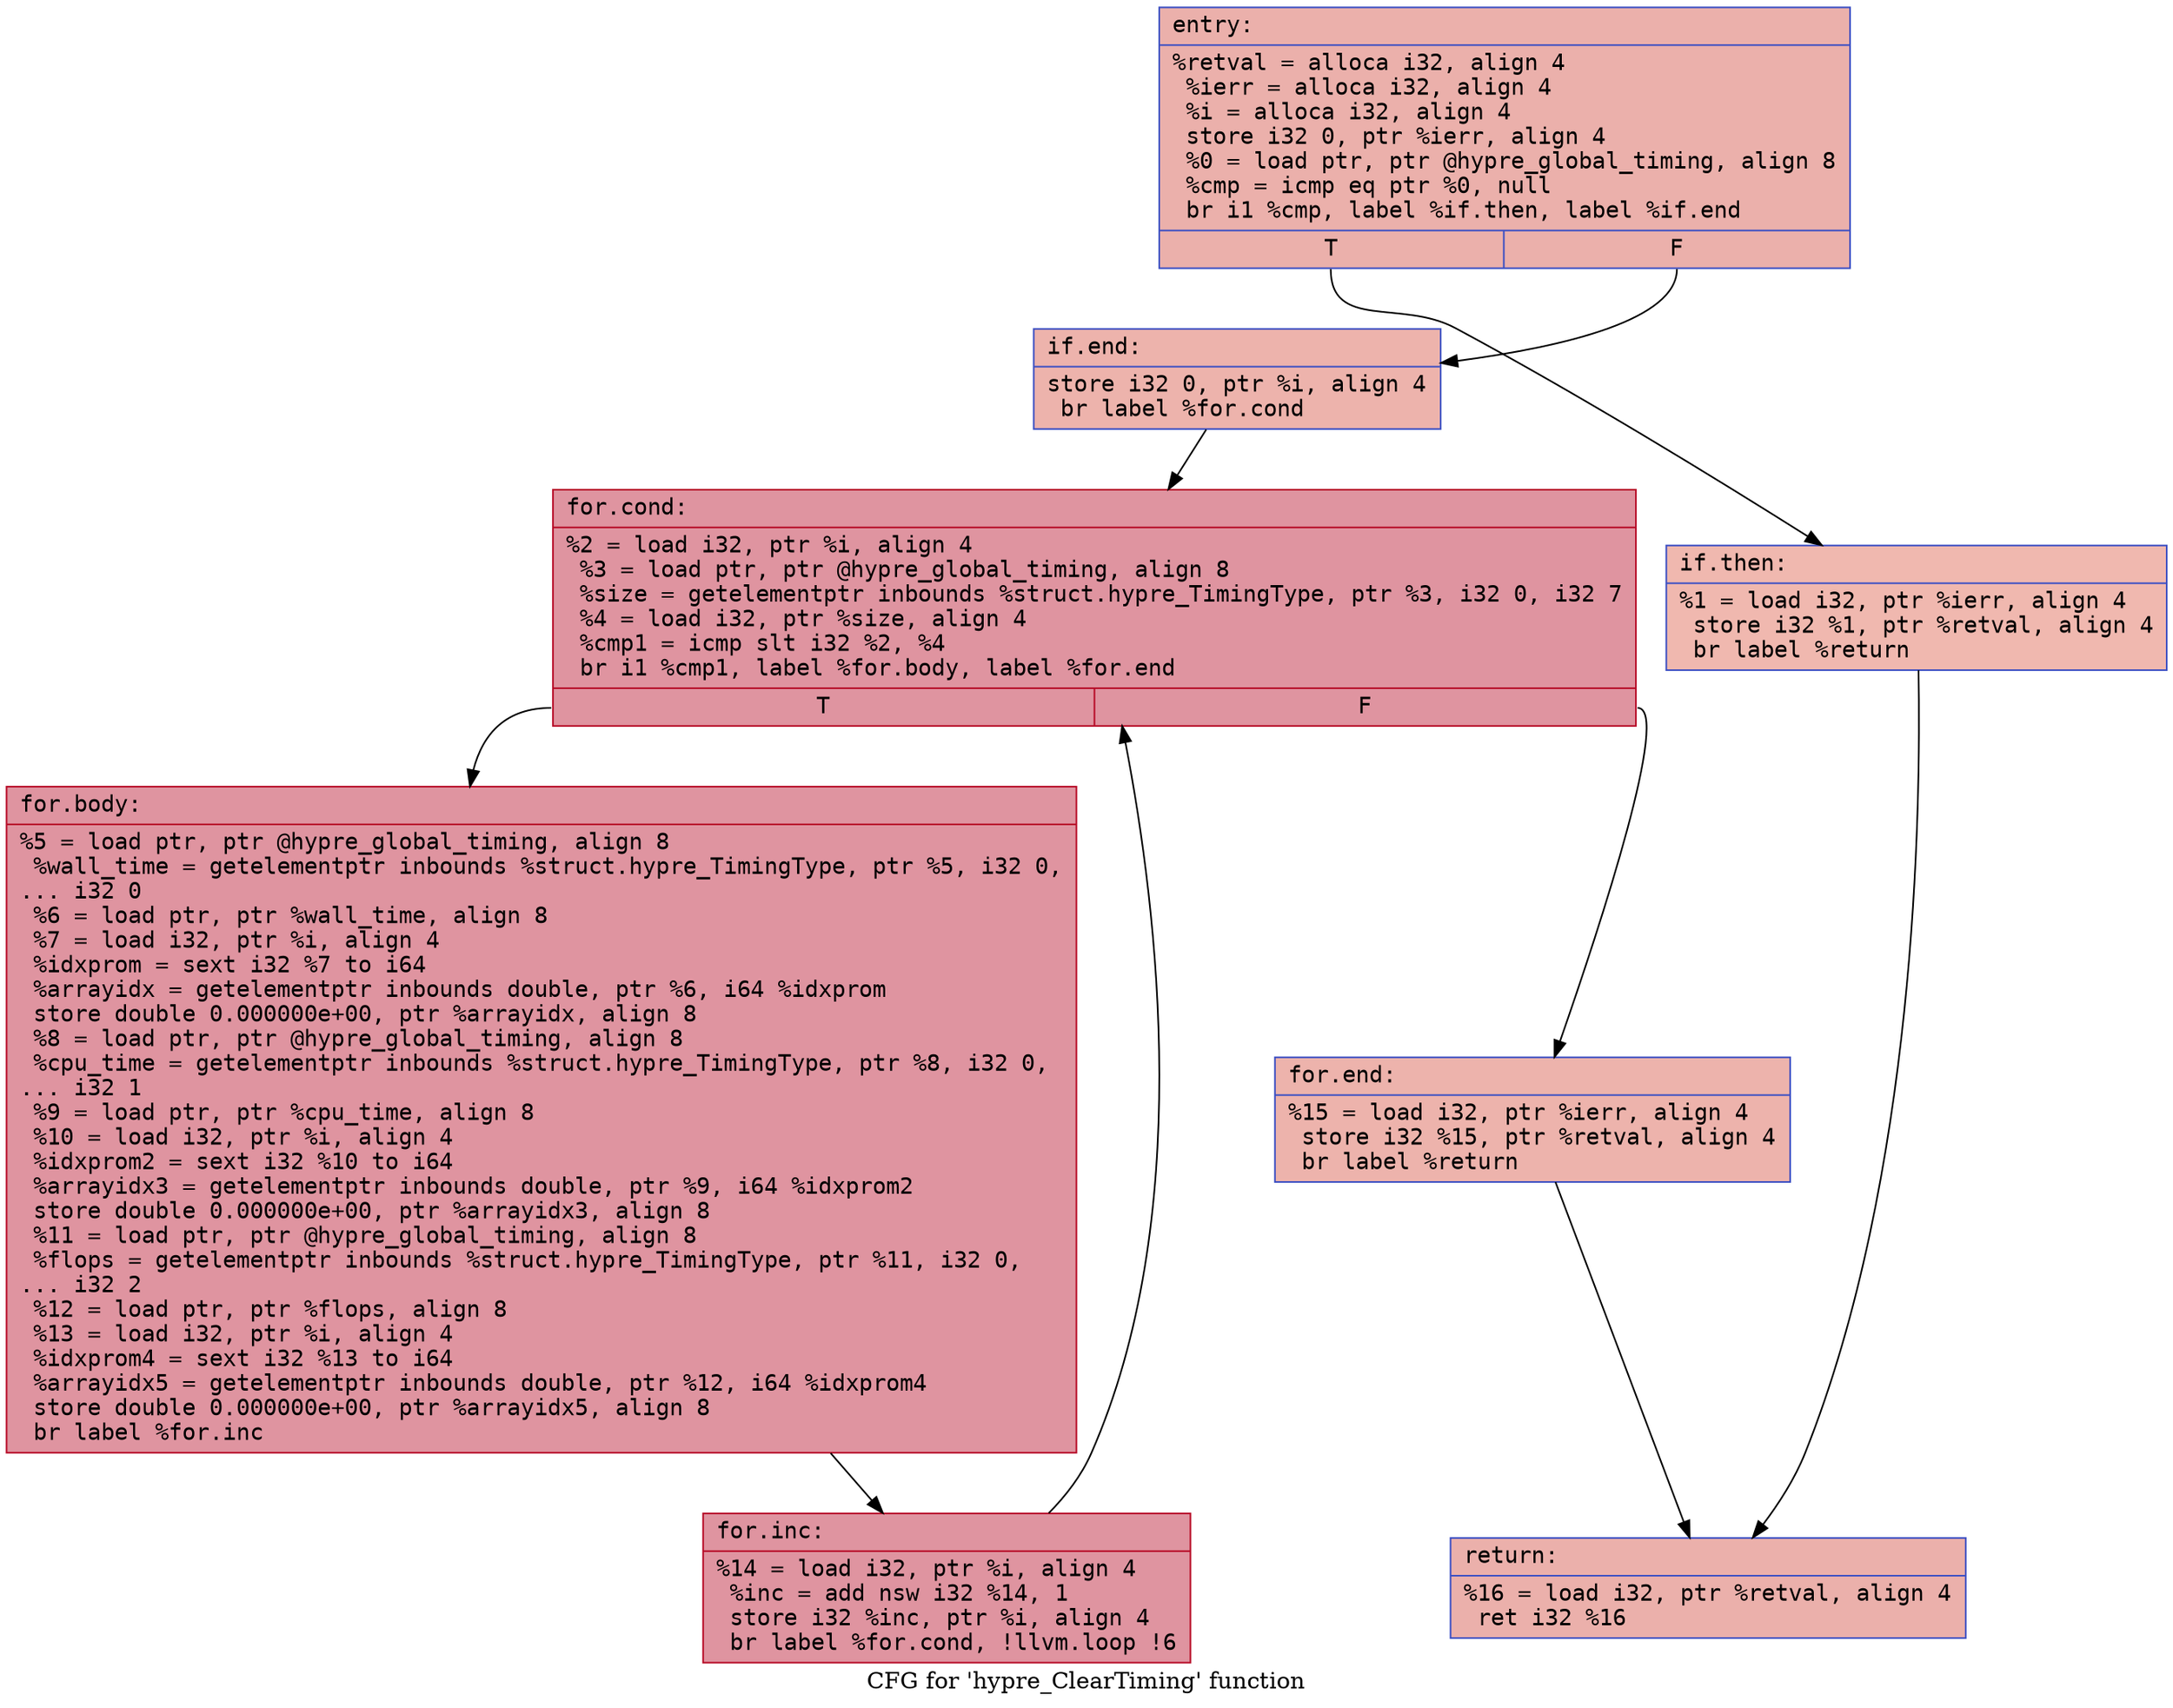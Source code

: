 digraph "CFG for 'hypre_ClearTiming' function" {
	label="CFG for 'hypre_ClearTiming' function";

	Node0x557f02aa08e0 [shape=record,color="#3d50c3ff", style=filled, fillcolor="#d24b4070" fontname="Courier",label="{entry:\l|  %retval = alloca i32, align 4\l  %ierr = alloca i32, align 4\l  %i = alloca i32, align 4\l  store i32 0, ptr %ierr, align 4\l  %0 = load ptr, ptr @hypre_global_timing, align 8\l  %cmp = icmp eq ptr %0, null\l  br i1 %cmp, label %if.then, label %if.end\l|{<s0>T|<s1>F}}"];
	Node0x557f02aa08e0:s0 -> Node0x557f02aa0df0[tooltip="entry -> if.then\nProbability 37.50%" ];
	Node0x557f02aa08e0:s1 -> Node0x557f02aa0e60[tooltip="entry -> if.end\nProbability 62.50%" ];
	Node0x557f02aa0df0 [shape=record,color="#3d50c3ff", style=filled, fillcolor="#dc5d4a70" fontname="Courier",label="{if.then:\l|  %1 = load i32, ptr %ierr, align 4\l  store i32 %1, ptr %retval, align 4\l  br label %return\l}"];
	Node0x557f02aa0df0 -> Node0x557f02aa10a0[tooltip="if.then -> return\nProbability 100.00%" ];
	Node0x557f02aa0e60 [shape=record,color="#3d50c3ff", style=filled, fillcolor="#d6524470" fontname="Courier",label="{if.end:\l|  store i32 0, ptr %i, align 4\l  br label %for.cond\l}"];
	Node0x557f02aa0e60 -> Node0x557f02aa1220[tooltip="if.end -> for.cond\nProbability 100.00%" ];
	Node0x557f02aa1220 [shape=record,color="#b70d28ff", style=filled, fillcolor="#b70d2870" fontname="Courier",label="{for.cond:\l|  %2 = load i32, ptr %i, align 4\l  %3 = load ptr, ptr @hypre_global_timing, align 8\l  %size = getelementptr inbounds %struct.hypre_TimingType, ptr %3, i32 0, i32 7\l  %4 = load i32, ptr %size, align 4\l  %cmp1 = icmp slt i32 %2, %4\l  br i1 %cmp1, label %for.body, label %for.end\l|{<s0>T|<s1>F}}"];
	Node0x557f02aa1220:s0 -> Node0x557f02aa1620[tooltip="for.cond -> for.body\nProbability 96.88%" ];
	Node0x557f02aa1220:s1 -> Node0x557f02aa1670[tooltip="for.cond -> for.end\nProbability 3.12%" ];
	Node0x557f02aa1620 [shape=record,color="#b70d28ff", style=filled, fillcolor="#b70d2870" fontname="Courier",label="{for.body:\l|  %5 = load ptr, ptr @hypre_global_timing, align 8\l  %wall_time = getelementptr inbounds %struct.hypre_TimingType, ptr %5, i32 0,\l... i32 0\l  %6 = load ptr, ptr %wall_time, align 8\l  %7 = load i32, ptr %i, align 4\l  %idxprom = sext i32 %7 to i64\l  %arrayidx = getelementptr inbounds double, ptr %6, i64 %idxprom\l  store double 0.000000e+00, ptr %arrayidx, align 8\l  %8 = load ptr, ptr @hypre_global_timing, align 8\l  %cpu_time = getelementptr inbounds %struct.hypre_TimingType, ptr %8, i32 0,\l... i32 1\l  %9 = load ptr, ptr %cpu_time, align 8\l  %10 = load i32, ptr %i, align 4\l  %idxprom2 = sext i32 %10 to i64\l  %arrayidx3 = getelementptr inbounds double, ptr %9, i64 %idxprom2\l  store double 0.000000e+00, ptr %arrayidx3, align 8\l  %11 = load ptr, ptr @hypre_global_timing, align 8\l  %flops = getelementptr inbounds %struct.hypre_TimingType, ptr %11, i32 0,\l... i32 2\l  %12 = load ptr, ptr %flops, align 8\l  %13 = load i32, ptr %i, align 4\l  %idxprom4 = sext i32 %13 to i64\l  %arrayidx5 = getelementptr inbounds double, ptr %12, i64 %idxprom4\l  store double 0.000000e+00, ptr %arrayidx5, align 8\l  br label %for.inc\l}"];
	Node0x557f02aa1620 -> Node0x557f02aa30b0[tooltip="for.body -> for.inc\nProbability 100.00%" ];
	Node0x557f02aa30b0 [shape=record,color="#b70d28ff", style=filled, fillcolor="#b70d2870" fontname="Courier",label="{for.inc:\l|  %14 = load i32, ptr %i, align 4\l  %inc = add nsw i32 %14, 1\l  store i32 %inc, ptr %i, align 4\l  br label %for.cond, !llvm.loop !6\l}"];
	Node0x557f02aa30b0 -> Node0x557f02aa1220[tooltip="for.inc -> for.cond\nProbability 100.00%" ];
	Node0x557f02aa1670 [shape=record,color="#3d50c3ff", style=filled, fillcolor="#d6524470" fontname="Courier",label="{for.end:\l|  %15 = load i32, ptr %ierr, align 4\l  store i32 %15, ptr %retval, align 4\l  br label %return\l}"];
	Node0x557f02aa1670 -> Node0x557f02aa10a0[tooltip="for.end -> return\nProbability 100.00%" ];
	Node0x557f02aa10a0 [shape=record,color="#3d50c3ff", style=filled, fillcolor="#d24b4070" fontname="Courier",label="{return:\l|  %16 = load i32, ptr %retval, align 4\l  ret i32 %16\l}"];
}
